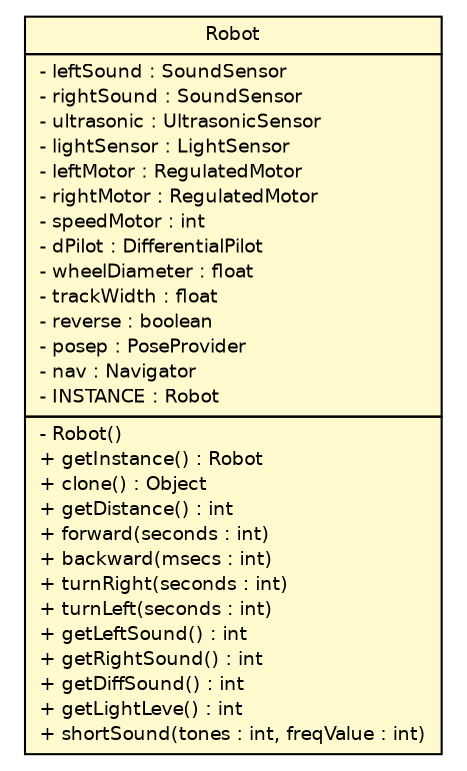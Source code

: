 #!/usr/local/bin/dot
#
# Class diagram 
# Generated by UMLGraph version R5_6 (http://www.umlgraph.org/)
#

digraph G {
	edge [fontname="Helvetica",fontsize=10,labelfontname="Helvetica",labelfontsize=10];
	node [fontname="Helvetica",fontsize=10,shape=plaintext];
	nodesep=0.25;
	ranksep=0.5;
	// jab.lejos.liverobots.brity.Robot
	c263 [label=<<table title="jab.lejos.liverobots.brity.Robot" border="0" cellborder="1" cellspacing="0" cellpadding="2" port="p" bgcolor="lemonChiffon" href="./Robot.html">
		<tr><td><table border="0" cellspacing="0" cellpadding="1">
<tr><td align="center" balign="center"> Robot </td></tr>
		</table></td></tr>
		<tr><td><table border="0" cellspacing="0" cellpadding="1">
<tr><td align="left" balign="left"> - leftSound : SoundSensor </td></tr>
<tr><td align="left" balign="left"> - rightSound : SoundSensor </td></tr>
<tr><td align="left" balign="left"> - ultrasonic : UltrasonicSensor </td></tr>
<tr><td align="left" balign="left"> - lightSensor : LightSensor </td></tr>
<tr><td align="left" balign="left"> - leftMotor : RegulatedMotor </td></tr>
<tr><td align="left" balign="left"> - rightMotor : RegulatedMotor </td></tr>
<tr><td align="left" balign="left"> - speedMotor : int </td></tr>
<tr><td align="left" balign="left"> - dPilot : DifferentialPilot </td></tr>
<tr><td align="left" balign="left"> - wheelDiameter : float </td></tr>
<tr><td align="left" balign="left"> - trackWidth : float </td></tr>
<tr><td align="left" balign="left"> - reverse : boolean </td></tr>
<tr><td align="left" balign="left"> - posep : PoseProvider </td></tr>
<tr><td align="left" balign="left"> - nav : Navigator </td></tr>
<tr><td align="left" balign="left"> - INSTANCE : Robot </td></tr>
		</table></td></tr>
		<tr><td><table border="0" cellspacing="0" cellpadding="1">
<tr><td align="left" balign="left"> - Robot() </td></tr>
<tr><td align="left" balign="left"> + getInstance() : Robot </td></tr>
<tr><td align="left" balign="left"> + clone() : Object </td></tr>
<tr><td align="left" balign="left"> + getDistance() : int </td></tr>
<tr><td align="left" balign="left"> + forward(seconds : int) </td></tr>
<tr><td align="left" balign="left"> + backward(msecs : int) </td></tr>
<tr><td align="left" balign="left"> + turnRight(seconds : int) </td></tr>
<tr><td align="left" balign="left"> + turnLeft(seconds : int) </td></tr>
<tr><td align="left" balign="left"> + getLeftSound() : int </td></tr>
<tr><td align="left" balign="left"> + getRightSound() : int </td></tr>
<tr><td align="left" balign="left"> + getDiffSound() : int </td></tr>
<tr><td align="left" balign="left"> + getLightLeve() : int </td></tr>
<tr><td align="left" balign="left"> + shortSound(tones : int, freqValue : int) </td></tr>
		</table></td></tr>
		</table>>, URL="./Robot.html", fontname="Helvetica", fontcolor="black", fontsize=9.0];
}

